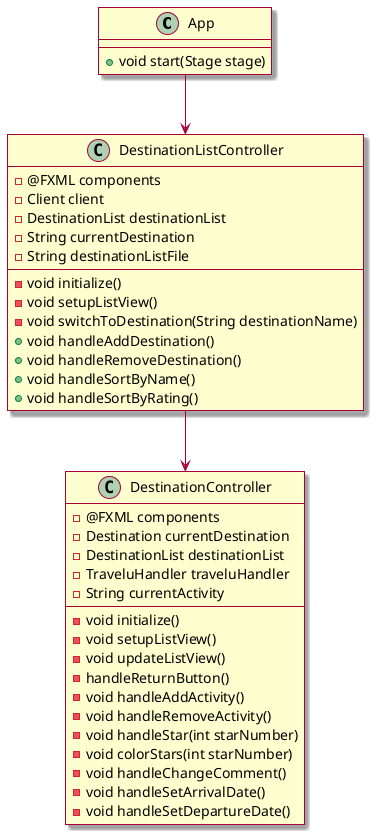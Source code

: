 @startuml cdFxui
skin rose

class App {
    + void start(Stage stage)
}

class DestinationController {
    - @FXML components
    - Destination currentDestination
    - DestinationList destinationList
    - TraveluHandler traveluHandler
    - String currentActivity

    - void initialize()
    - void setupListView()
    - void updateListView()
    - handleReturnButton()
    - void handleAddActivity()
    - void handleRemoveActivity()
    - void handleStar(int starNumber)
    - void colorStars(int starNumber)
    - void handleChangeComment()
    - void handleSetArrivalDate()
    - void handleSetDepartureDate()
} 

class DestinationListController {
    - @FXML components
    - Client client
    - DestinationList destinationList
    - String currentDestination
    - String destinationListFile
    
    - void initialize()
    - void setupListView()
    - void switchToDestination(String destinationName)
    + void handleAddDestination()
    + void handleRemoveDestination()
    + void handleSortByName()
    + void handleSortByRating()
}



App --> DestinationListController
DestinationListController --> DestinationController

@enduml